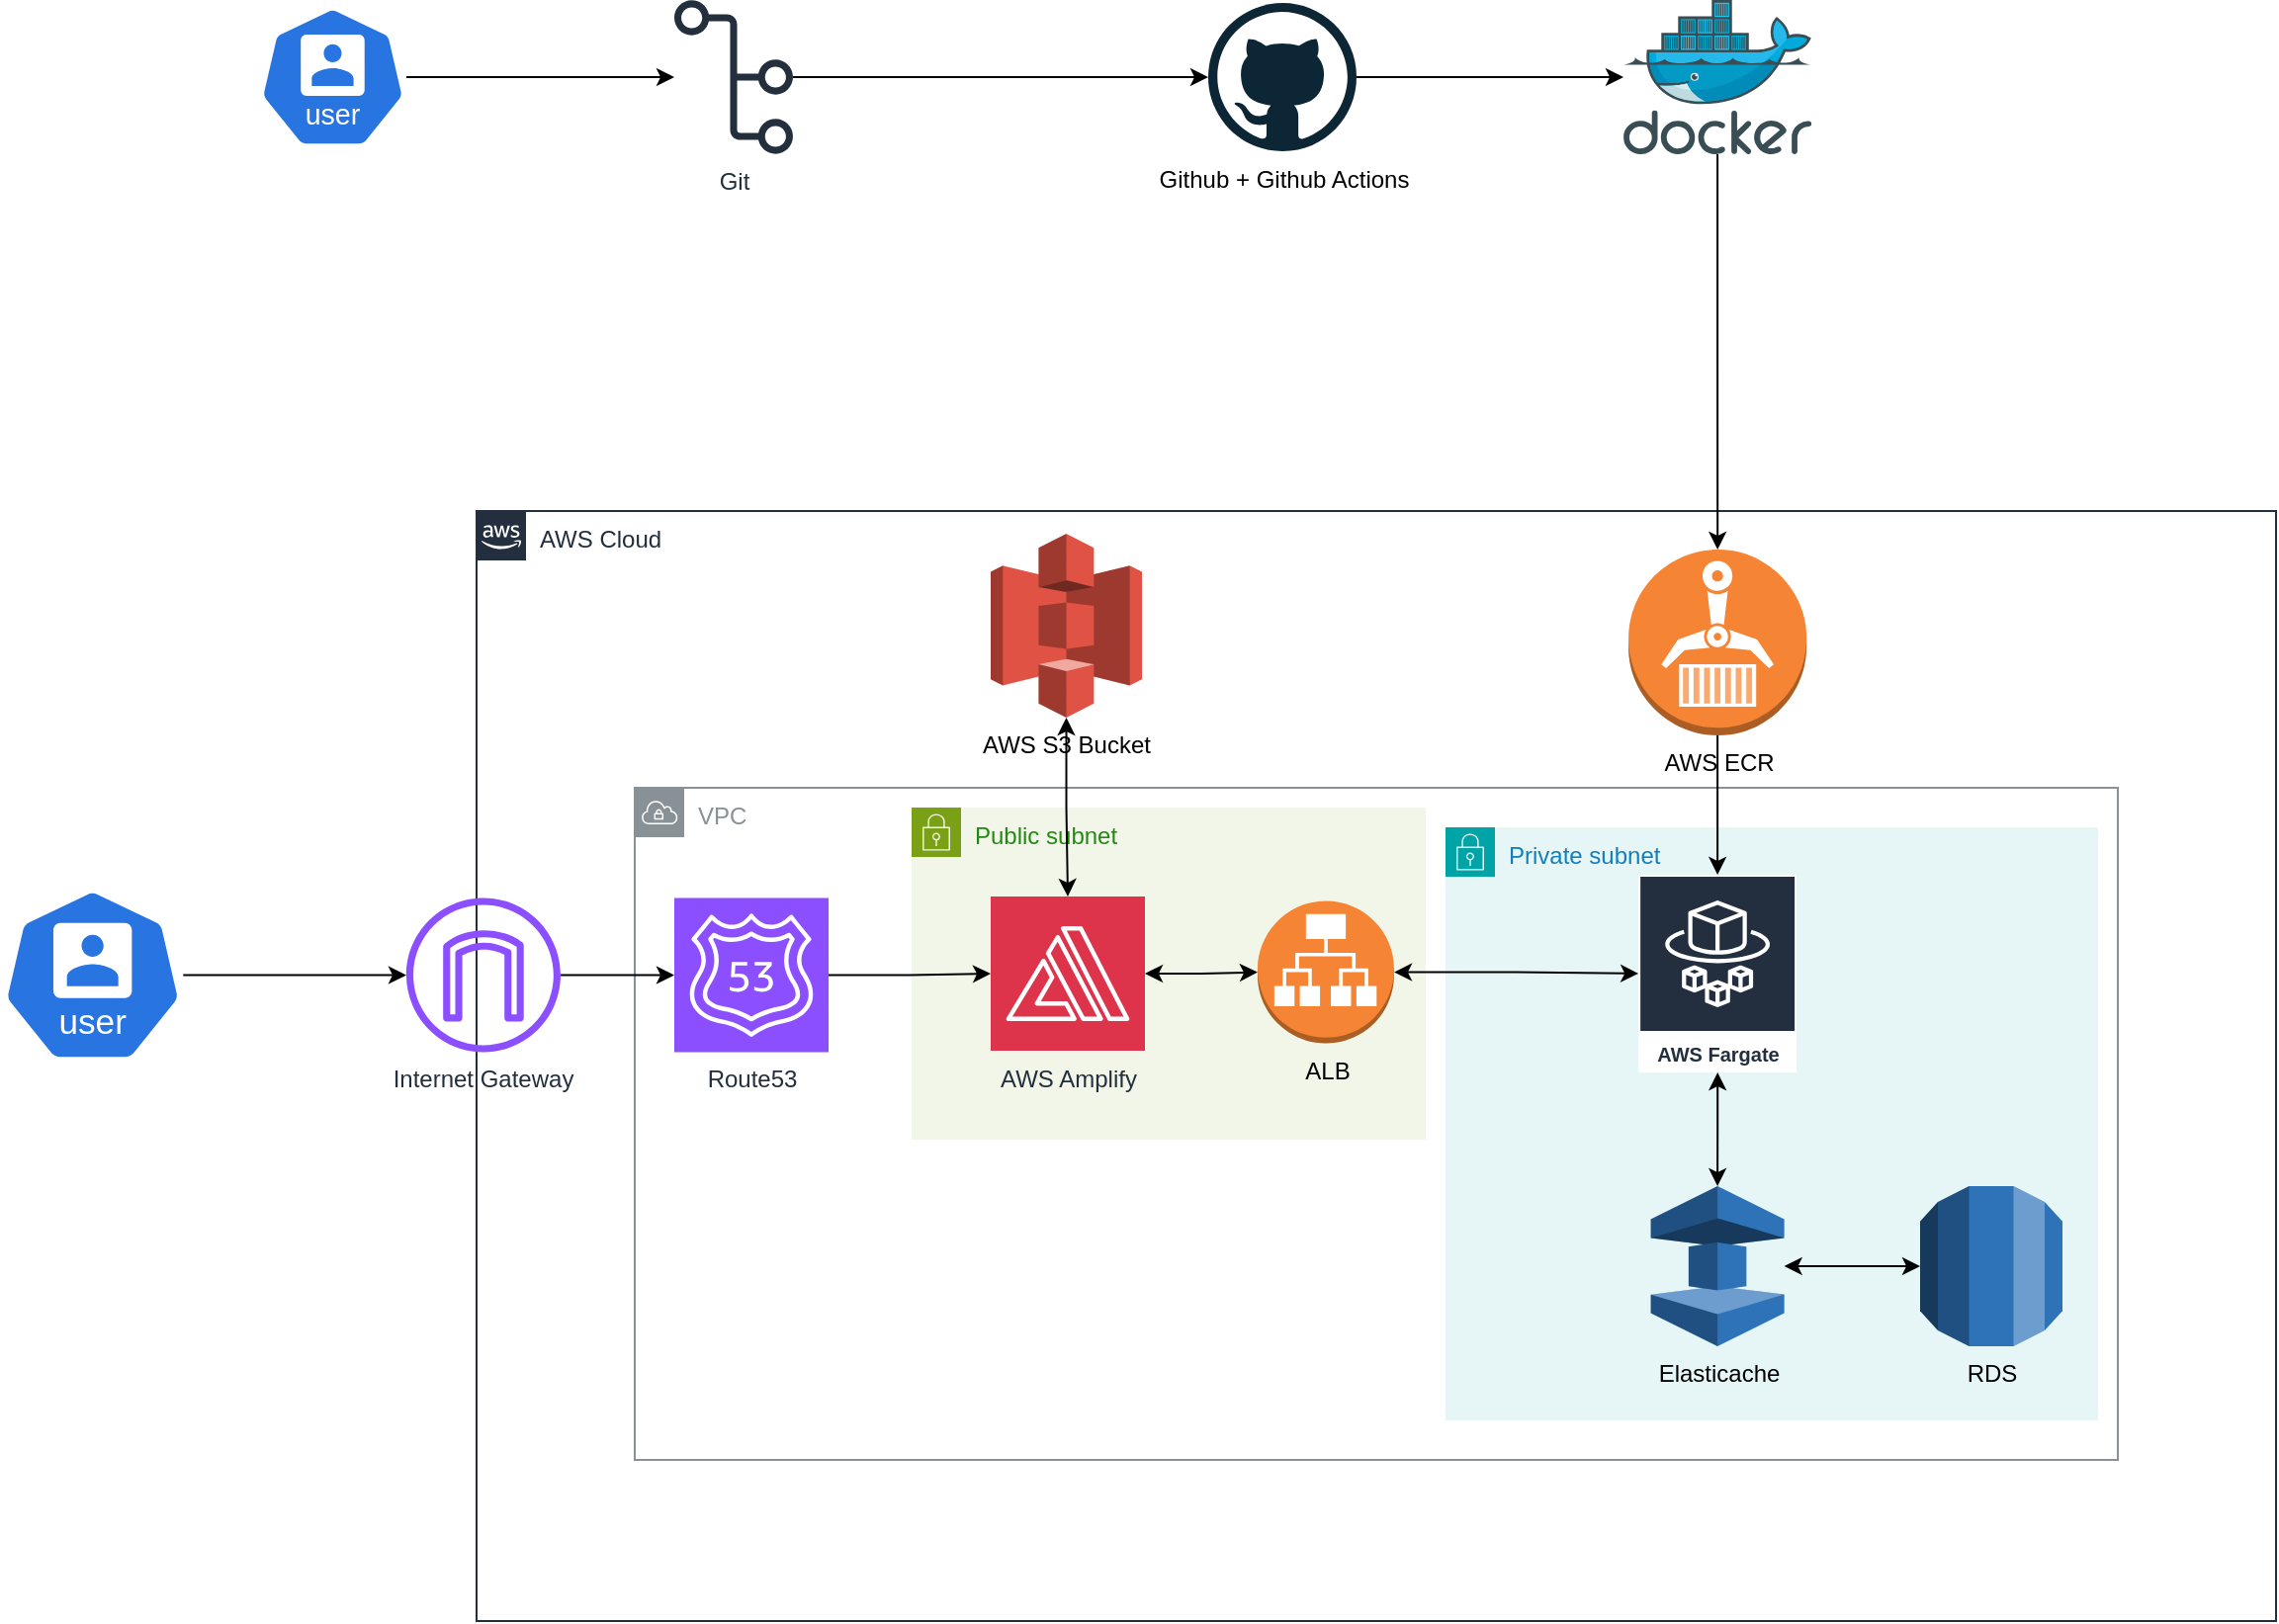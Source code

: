 <mxfile version="28.0.7" pages="2">
  <diagram name="Page-1" id="MR1L3E7EyAJXu9_P_bUc">
    <mxGraphModel dx="-256" dy="327" grid="1" gridSize="10" guides="1" tooltips="1" connect="1" arrows="1" fold="1" page="1" pageScale="1" pageWidth="850" pageHeight="1100" math="0" shadow="0">
      <root>
        <mxCell id="0" />
        <mxCell id="1" parent="0" />
        <mxCell id="3I-46qMs5dw9miOmev2B-2" value="AWS Cloud" style="points=[[0,0],[0.25,0],[0.5,0],[0.75,0],[1,0],[1,0.25],[1,0.5],[1,0.75],[1,1],[0.75,1],[0.5,1],[0.25,1],[0,1],[0,0.75],[0,0.5],[0,0.25]];outlineConnect=0;gradientColor=none;html=1;whiteSpace=wrap;fontSize=12;fontStyle=0;container=1;pointerEvents=0;collapsible=0;recursiveResize=0;shape=mxgraph.aws4.group;grIcon=mxgraph.aws4.group_aws_cloud_alt;strokeColor=#232F3E;fillColor=none;verticalAlign=top;align=left;spacingLeft=30;fontColor=#232F3E;dashed=0;" parent="1" vertex="1">
          <mxGeometry x="1280" y="358.5" width="910" height="561.5" as="geometry" />
        </mxCell>
        <mxCell id="3I-46qMs5dw9miOmev2B-24" value="VPC" style="sketch=0;outlineConnect=0;gradientColor=none;html=1;whiteSpace=wrap;fontSize=12;fontStyle=0;shape=mxgraph.aws4.group;grIcon=mxgraph.aws4.group_vpc;strokeColor=#879196;fillColor=none;verticalAlign=top;align=left;spacingLeft=30;fontColor=#879196;dashed=0;" parent="3I-46qMs5dw9miOmev2B-2" vertex="1">
          <mxGeometry x="80" y="140" width="750" height="340" as="geometry" />
        </mxCell>
        <mxCell id="3I-46qMs5dw9miOmev2B-36" value="Private subnet" style="points=[[0,0],[0.25,0],[0.5,0],[0.75,0],[1,0],[1,0.25],[1,0.5],[1,0.75],[1,1],[0.75,1],[0.5,1],[0.25,1],[0,1],[0,0.75],[0,0.5],[0,0.25]];outlineConnect=0;gradientColor=none;html=1;whiteSpace=wrap;fontSize=12;fontStyle=0;container=1;pointerEvents=0;collapsible=0;recursiveResize=0;shape=mxgraph.aws4.group;grIcon=mxgraph.aws4.group_security_group;grStroke=0;strokeColor=#00A4A6;fillColor=#E6F6F7;verticalAlign=top;align=left;spacingLeft=30;fontColor=#147EBA;dashed=0;" parent="3I-46qMs5dw9miOmev2B-2" vertex="1">
          <mxGeometry x="490" y="160" width="330" height="300" as="geometry" />
        </mxCell>
        <mxCell id="3I-46qMs5dw9miOmev2B-11" value="Public subnet" style="points=[[0,0],[0.25,0],[0.5,0],[0.75,0],[1,0],[1,0.25],[1,0.5],[1,0.75],[1,1],[0.75,1],[0.5,1],[0.25,1],[0,1],[0,0.75],[0,0.5],[0,0.25]];outlineConnect=0;gradientColor=none;html=1;whiteSpace=wrap;fontSize=12;fontStyle=0;container=1;pointerEvents=0;collapsible=0;recursiveResize=0;shape=mxgraph.aws4.group;grIcon=mxgraph.aws4.group_security_group;grStroke=0;strokeColor=#7AA116;fillColor=#F2F6E8;verticalAlign=top;align=left;spacingLeft=30;fontColor=#248814;dashed=0;" parent="3I-46qMs5dw9miOmev2B-2" vertex="1">
          <mxGeometry x="220" y="150" width="260" height="168" as="geometry" />
        </mxCell>
        <mxCell id="3I-46qMs5dw9miOmev2B-26" style="edgeStyle=orthogonalEdgeStyle;rounded=0;orthogonalLoop=1;jettySize=auto;html=1;" parent="3I-46qMs5dw9miOmev2B-2" source="3I-46qMs5dw9miOmev2B-13" target="3I-46qMs5dw9miOmev2B-25" edge="1">
          <mxGeometry relative="1" as="geometry" />
        </mxCell>
        <mxCell id="3I-46qMs5dw9miOmev2B-13" value="AWS ECR" style="outlineConnect=0;dashed=0;verticalLabelPosition=bottom;verticalAlign=top;align=center;html=1;shape=mxgraph.aws3.ecr;fillColor=#F58534;gradientColor=none;" parent="3I-46qMs5dw9miOmev2B-2" vertex="1">
          <mxGeometry x="582.56" y="19.5" width="90" height="94" as="geometry" />
        </mxCell>
        <mxCell id="3I-46qMs5dw9miOmev2B-23" style="edgeStyle=orthogonalEdgeStyle;rounded=0;orthogonalLoop=1;jettySize=auto;html=1;startArrow=classic;startFill=1;" parent="3I-46qMs5dw9miOmev2B-2" source="3I-46qMs5dw9miOmev2B-15" target="3I-46qMs5dw9miOmev2B-12" edge="1">
          <mxGeometry relative="1" as="geometry" />
        </mxCell>
        <mxCell id="3I-46qMs5dw9miOmev2B-15" value="AWS S3 Bucket" style="outlineConnect=0;dashed=0;verticalLabelPosition=bottom;verticalAlign=top;align=center;html=1;shape=mxgraph.aws3.s3;fillColor=#E05243;gradientColor=none;" parent="3I-46qMs5dw9miOmev2B-2" vertex="1">
          <mxGeometry x="260" y="11.5" width="76.5" height="93" as="geometry" />
        </mxCell>
        <mxCell id="3I-46qMs5dw9miOmev2B-16" value="Route53" style="sketch=0;points=[[0,0,0],[0.25,0,0],[0.5,0,0],[0.75,0,0],[1,0,0],[0,1,0],[0.25,1,0],[0.5,1,0],[0.75,1,0],[1,1,0],[0,0.25,0],[0,0.5,0],[0,0.75,0],[1,0.25,0],[1,0.5,0],[1,0.75,0]];outlineConnect=0;fontColor=#232F3E;fillColor=#8C4FFF;strokeColor=#ffffff;dashed=0;verticalLabelPosition=bottom;verticalAlign=top;align=center;html=1;fontSize=12;fontStyle=0;aspect=fixed;shape=mxgraph.aws4.resourceIcon;resIcon=mxgraph.aws4.route_53;" parent="3I-46qMs5dw9miOmev2B-2" vertex="1">
          <mxGeometry x="100" y="195.75" width="78" height="78" as="geometry" />
        </mxCell>
        <mxCell id="3I-46qMs5dw9miOmev2B-22" style="edgeStyle=orthogonalEdgeStyle;rounded=0;orthogonalLoop=1;jettySize=auto;html=1;entryX=0;entryY=0.5;entryDx=0;entryDy=0;entryPerimeter=0;" parent="3I-46qMs5dw9miOmev2B-2" source="3I-46qMs5dw9miOmev2B-16" target="3I-46qMs5dw9miOmev2B-12" edge="1">
          <mxGeometry relative="1" as="geometry" />
        </mxCell>
        <mxCell id="3I-46qMs5dw9miOmev2B-31" style="edgeStyle=orthogonalEdgeStyle;rounded=0;orthogonalLoop=1;jettySize=auto;html=1;startArrow=classic;startFill=1;" parent="3I-46qMs5dw9miOmev2B-2" source="3I-46qMs5dw9miOmev2B-25" target="3I-46qMs5dw9miOmev2B-30" edge="1">
          <mxGeometry relative="1" as="geometry" />
        </mxCell>
        <mxCell id="3I-46qMs5dw9miOmev2B-25" value="AWS Fargate" style="sketch=0;outlineConnect=0;fontColor=#232F3E;gradientColor=none;strokeColor=#ffffff;fillColor=#232F3E;dashed=0;verticalLabelPosition=middle;verticalAlign=bottom;align=center;html=1;whiteSpace=wrap;fontSize=10;fontStyle=1;spacing=3;shape=mxgraph.aws4.productIcon;prIcon=mxgraph.aws4.fargate;" parent="3I-46qMs5dw9miOmev2B-2" vertex="1">
          <mxGeometry x="587.56" y="184" width="80" height="100" as="geometry" />
        </mxCell>
        <mxCell id="3I-46qMs5dw9miOmev2B-29" style="edgeStyle=orthogonalEdgeStyle;rounded=0;orthogonalLoop=1;jettySize=auto;html=1;startArrow=classic;startFill=1;" parent="3I-46qMs5dw9miOmev2B-2" source="3I-46qMs5dw9miOmev2B-27" target="3I-46qMs5dw9miOmev2B-25" edge="1">
          <mxGeometry relative="1" as="geometry" />
        </mxCell>
        <mxCell id="3I-46qMs5dw9miOmev2B-27" value="ALB" style="outlineConnect=0;dashed=0;verticalLabelPosition=bottom;verticalAlign=top;align=center;html=1;shape=mxgraph.aws3.application_load_balancer;fillColor=#F58534;gradientColor=none;" parent="3I-46qMs5dw9miOmev2B-2" vertex="1">
          <mxGeometry x="395" y="197.25" width="69" height="72" as="geometry" />
        </mxCell>
        <mxCell id="3I-46qMs5dw9miOmev2B-28" style="edgeStyle=orthogonalEdgeStyle;rounded=0;orthogonalLoop=1;jettySize=auto;html=1;startArrow=classic;startFill=1;" parent="3I-46qMs5dw9miOmev2B-2" source="3I-46qMs5dw9miOmev2B-12" target="3I-46qMs5dw9miOmev2B-27" edge="1">
          <mxGeometry relative="1" as="geometry" />
        </mxCell>
        <mxCell id="3I-46qMs5dw9miOmev2B-33" style="edgeStyle=orthogonalEdgeStyle;rounded=0;orthogonalLoop=1;jettySize=auto;html=1;startArrow=classic;startFill=1;" parent="3I-46qMs5dw9miOmev2B-2" source="3I-46qMs5dw9miOmev2B-30" target="3I-46qMs5dw9miOmev2B-32" edge="1">
          <mxGeometry relative="1" as="geometry" />
        </mxCell>
        <mxCell id="3I-46qMs5dw9miOmev2B-30" value="Elasticache" style="outlineConnect=0;dashed=0;verticalLabelPosition=bottom;verticalAlign=top;align=center;html=1;shape=mxgraph.aws3.elasticache;fillColor=#2E73B8;gradientColor=none;" parent="3I-46qMs5dw9miOmev2B-2" vertex="1">
          <mxGeometry x="593.81" y="341.5" width="67.5" height="81" as="geometry" />
        </mxCell>
        <mxCell id="3I-46qMs5dw9miOmev2B-32" value="RDS" style="outlineConnect=0;dashed=0;verticalLabelPosition=bottom;verticalAlign=top;align=center;html=1;shape=mxgraph.aws3.rds;fillColor=#2E73B8;gradientColor=none;" parent="3I-46qMs5dw9miOmev2B-2" vertex="1">
          <mxGeometry x="730" y="341.5" width="72" height="81" as="geometry" />
        </mxCell>
        <mxCell id="3I-46qMs5dw9miOmev2B-12" value="AWS Amplify" style="sketch=0;points=[[0,0,0],[0.25,0,0],[0.5,0,0],[0.75,0,0],[1,0,0],[0,1,0],[0.25,1,0],[0.5,1,0],[0.75,1,0],[1,1,0],[0,0.25,0],[0,0.5,0],[0,0.75,0],[1,0.25,0],[1,0.5,0],[1,0.75,0]];outlineConnect=0;fontColor=#232F3E;fillColor=#DD344C;strokeColor=#ffffff;dashed=0;verticalLabelPosition=bottom;verticalAlign=top;align=center;html=1;fontSize=12;fontStyle=0;aspect=fixed;shape=mxgraph.aws4.resourceIcon;resIcon=mxgraph.aws4.amplify;" parent="3I-46qMs5dw9miOmev2B-2" vertex="1">
          <mxGeometry x="260" y="195" width="78" height="78" as="geometry" />
        </mxCell>
        <mxCell id="3I-46qMs5dw9miOmev2B-10" style="edgeStyle=orthogonalEdgeStyle;rounded=0;orthogonalLoop=1;jettySize=auto;html=1;" parent="1" source="3I-46qMs5dw9miOmev2B-4" target="3I-46qMs5dw9miOmev2B-9" edge="1">
          <mxGeometry relative="1" as="geometry" />
        </mxCell>
        <mxCell id="3I-46qMs5dw9miOmev2B-4" value="Github + Github Actions" style="dashed=0;outlineConnect=0;html=1;align=center;labelPosition=center;verticalLabelPosition=bottom;verticalAlign=top;shape=mxgraph.weblogos.github" parent="1" vertex="1">
          <mxGeometry x="1650" y="101.5" width="75" height="75" as="geometry" />
        </mxCell>
        <mxCell id="3I-46qMs5dw9miOmev2B-7" style="edgeStyle=orthogonalEdgeStyle;rounded=0;orthogonalLoop=1;jettySize=auto;html=1;" parent="1" source="3I-46qMs5dw9miOmev2B-5" target="3I-46qMs5dw9miOmev2B-4" edge="1">
          <mxGeometry relative="1" as="geometry" />
        </mxCell>
        <mxCell id="3I-46qMs5dw9miOmev2B-5" value="Git" style="sketch=0;outlineConnect=0;fontColor=#232F3E;gradientColor=none;fillColor=#232F3D;strokeColor=none;dashed=0;verticalLabelPosition=bottom;verticalAlign=top;align=center;html=1;fontSize=12;fontStyle=0;aspect=fixed;pointerEvents=1;shape=mxgraph.aws4.git_repository;" parent="1" vertex="1">
          <mxGeometry x="1380" y="100" width="60" height="78" as="geometry" />
        </mxCell>
        <mxCell id="3I-46qMs5dw9miOmev2B-8" style="edgeStyle=orthogonalEdgeStyle;rounded=0;orthogonalLoop=1;jettySize=auto;html=1;" parent="1" source="3I-46qMs5dw9miOmev2B-6" target="3I-46qMs5dw9miOmev2B-5" edge="1">
          <mxGeometry relative="1" as="geometry" />
        </mxCell>
        <mxCell id="3I-46qMs5dw9miOmev2B-6" value="" style="aspect=fixed;sketch=0;html=1;dashed=0;whitespace=wrap;verticalLabelPosition=bottom;verticalAlign=top;fillColor=#2875E2;strokeColor=#ffffff;points=[[0.005,0.63,0],[0.1,0.2,0],[0.9,0.2,0],[0.5,0,0],[0.995,0.63,0],[0.72,0.99,0],[0.5,1,0],[0.28,0.99,0]];shape=mxgraph.kubernetes.icon2;kubernetesLabel=1;prIcon=user" parent="1" vertex="1">
          <mxGeometry x="1170" y="103.25" width="74.48" height="71.5" as="geometry" />
        </mxCell>
        <mxCell id="3I-46qMs5dw9miOmev2B-19" style="edgeStyle=orthogonalEdgeStyle;rounded=0;orthogonalLoop=1;jettySize=auto;html=1;" parent="1" source="3I-46qMs5dw9miOmev2B-9" target="3I-46qMs5dw9miOmev2B-13" edge="1">
          <mxGeometry relative="1" as="geometry" />
        </mxCell>
        <mxCell id="3I-46qMs5dw9miOmev2B-9" value="" style="image;sketch=0;aspect=fixed;html=1;points=[];align=center;fontSize=12;image=img/lib/mscae/Docker.svg;" parent="1" vertex="1">
          <mxGeometry x="1860" y="100" width="95.12" height="78" as="geometry" />
        </mxCell>
        <mxCell id="3I-46qMs5dw9miOmev2B-18" value="Internet Gateway" style="sketch=0;outlineConnect=0;fontColor=#232F3E;gradientColor=none;fillColor=#8C4FFF;strokeColor=none;dashed=0;verticalLabelPosition=bottom;verticalAlign=top;align=center;html=1;fontSize=12;fontStyle=0;aspect=fixed;pointerEvents=1;shape=mxgraph.aws4.internet_gateway;" parent="1" vertex="1">
          <mxGeometry x="1244.48" y="554.25" width="78" height="78" as="geometry" />
        </mxCell>
        <mxCell id="3I-46qMs5dw9miOmev2B-21" style="edgeStyle=orthogonalEdgeStyle;rounded=0;orthogonalLoop=1;jettySize=auto;html=1;entryX=0;entryY=0.5;entryDx=0;entryDy=0;entryPerimeter=0;" parent="1" source="3I-46qMs5dw9miOmev2B-18" target="3I-46qMs5dw9miOmev2B-16" edge="1">
          <mxGeometry relative="1" as="geometry" />
        </mxCell>
        <mxCell id="3I-46qMs5dw9miOmev2B-35" style="edgeStyle=orthogonalEdgeStyle;rounded=0;orthogonalLoop=1;jettySize=auto;html=1;" parent="1" source="3I-46qMs5dw9miOmev2B-34" target="3I-46qMs5dw9miOmev2B-18" edge="1">
          <mxGeometry relative="1" as="geometry" />
        </mxCell>
        <mxCell id="3I-46qMs5dw9miOmev2B-34" value="" style="aspect=fixed;sketch=0;html=1;dashed=0;whitespace=wrap;verticalLabelPosition=bottom;verticalAlign=top;fillColor=#2875E2;strokeColor=#ffffff;points=[[0.005,0.63,0],[0.1,0.2,0],[0.9,0.2,0],[0.5,0,0],[0.995,0.63,0],[0.72,0.99,0],[0.5,1,0],[0.28,0.99,0]];shape=mxgraph.kubernetes.icon2;kubernetesLabel=1;prIcon=user" parent="1" vertex="1">
          <mxGeometry x="1040" y="549.25" width="91.67" height="88" as="geometry" />
        </mxCell>
      </root>
    </mxGraphModel>
  </diagram>
  <diagram id="fbQpOce9XygJjrqumG4C" name="Page-2">
    <mxGraphModel grid="1" page="1" gridSize="10" guides="1" tooltips="1" connect="1" arrows="1" fold="1" pageScale="1" pageWidth="850" pageHeight="1100" math="0" shadow="0">
      <root>
        <mxCell id="0" />
        <mxCell id="1" parent="0" />
      </root>
    </mxGraphModel>
  </diagram>
</mxfile>
